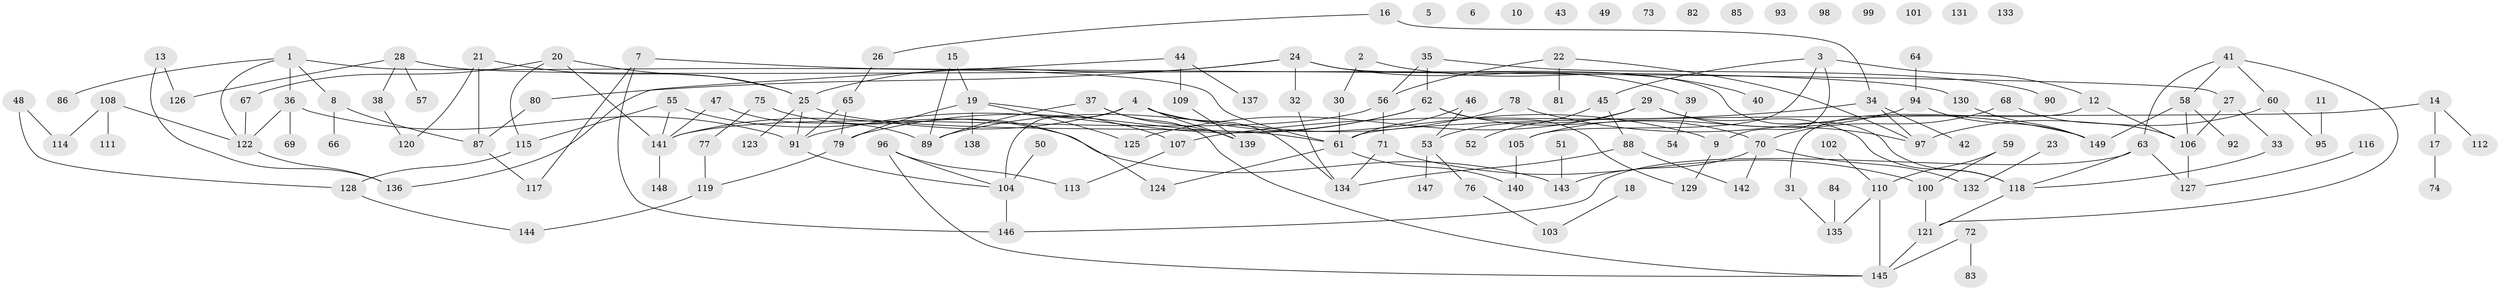 // coarse degree distribution, {2: 0.15217391304347827, 1: 0.13043478260869565, 5: 0.21739130434782608, 3: 0.1956521739130435, 4: 0.15217391304347827, 7: 0.08695652173913043, 6: 0.043478260869565216, 9: 0.021739130434782608}
// Generated by graph-tools (version 1.1) at 2025/35/03/04/25 23:35:43]
// undirected, 149 vertices, 180 edges
graph export_dot {
  node [color=gray90,style=filled];
  1;
  2;
  3;
  4;
  5;
  6;
  7;
  8;
  9;
  10;
  11;
  12;
  13;
  14;
  15;
  16;
  17;
  18;
  19;
  20;
  21;
  22;
  23;
  24;
  25;
  26;
  27;
  28;
  29;
  30;
  31;
  32;
  33;
  34;
  35;
  36;
  37;
  38;
  39;
  40;
  41;
  42;
  43;
  44;
  45;
  46;
  47;
  48;
  49;
  50;
  51;
  52;
  53;
  54;
  55;
  56;
  57;
  58;
  59;
  60;
  61;
  62;
  63;
  64;
  65;
  66;
  67;
  68;
  69;
  70;
  71;
  72;
  73;
  74;
  75;
  76;
  77;
  78;
  79;
  80;
  81;
  82;
  83;
  84;
  85;
  86;
  87;
  88;
  89;
  90;
  91;
  92;
  93;
  94;
  95;
  96;
  97;
  98;
  99;
  100;
  101;
  102;
  103;
  104;
  105;
  106;
  107;
  108;
  109;
  110;
  111;
  112;
  113;
  114;
  115;
  116;
  117;
  118;
  119;
  120;
  121;
  122;
  123;
  124;
  125;
  126;
  127;
  128;
  129;
  130;
  131;
  132;
  133;
  134;
  135;
  136;
  137;
  138;
  139;
  140;
  141;
  142;
  143;
  144;
  145;
  146;
  147;
  148;
  149;
  1 -- 8;
  1 -- 36;
  1 -- 61;
  1 -- 86;
  1 -- 122;
  2 -- 30;
  2 -- 40;
  3 -- 9;
  3 -- 12;
  3 -- 45;
  3 -- 105;
  4 -- 9;
  4 -- 104;
  4 -- 134;
  4 -- 139;
  4 -- 141;
  7 -- 27;
  7 -- 117;
  7 -- 146;
  8 -- 66;
  8 -- 87;
  9 -- 129;
  11 -- 95;
  12 -- 31;
  12 -- 106;
  13 -- 126;
  13 -- 136;
  14 -- 17;
  14 -- 61;
  14 -- 112;
  15 -- 19;
  15 -- 89;
  16 -- 26;
  16 -- 34;
  17 -- 74;
  18 -- 103;
  19 -- 79;
  19 -- 107;
  19 -- 125;
  19 -- 138;
  20 -- 25;
  20 -- 67;
  20 -- 115;
  20 -- 141;
  21 -- 25;
  21 -- 87;
  21 -- 120;
  22 -- 56;
  22 -- 81;
  22 -- 97;
  23 -- 132;
  24 -- 25;
  24 -- 32;
  24 -- 39;
  24 -- 80;
  24 -- 118;
  25 -- 61;
  25 -- 91;
  25 -- 123;
  26 -- 65;
  27 -- 33;
  27 -- 106;
  28 -- 38;
  28 -- 57;
  28 -- 126;
  28 -- 130;
  29 -- 53;
  29 -- 97;
  29 -- 118;
  29 -- 125;
  30 -- 61;
  31 -- 135;
  32 -- 134;
  33 -- 118;
  34 -- 42;
  34 -- 97;
  34 -- 107;
  35 -- 56;
  35 -- 62;
  35 -- 90;
  36 -- 69;
  36 -- 91;
  36 -- 122;
  37 -- 89;
  37 -- 139;
  37 -- 145;
  38 -- 120;
  39 -- 54;
  41 -- 58;
  41 -- 60;
  41 -- 63;
  41 -- 121;
  44 -- 109;
  44 -- 136;
  44 -- 137;
  45 -- 52;
  45 -- 88;
  46 -- 53;
  46 -- 61;
  47 -- 89;
  47 -- 141;
  48 -- 114;
  48 -- 128;
  50 -- 104;
  51 -- 143;
  53 -- 76;
  53 -- 147;
  55 -- 115;
  55 -- 141;
  55 -- 143;
  56 -- 71;
  56 -- 141;
  58 -- 92;
  58 -- 106;
  58 -- 149;
  59 -- 100;
  59 -- 110;
  60 -- 95;
  60 -- 97;
  61 -- 124;
  61 -- 140;
  62 -- 70;
  62 -- 79;
  62 -- 91;
  62 -- 129;
  63 -- 118;
  63 -- 127;
  63 -- 146;
  64 -- 94;
  65 -- 79;
  65 -- 91;
  67 -- 122;
  68 -- 70;
  68 -- 106;
  70 -- 132;
  70 -- 142;
  70 -- 143;
  71 -- 100;
  71 -- 134;
  72 -- 83;
  72 -- 145;
  75 -- 77;
  75 -- 124;
  76 -- 103;
  77 -- 119;
  78 -- 89;
  78 -- 149;
  79 -- 119;
  80 -- 87;
  84 -- 135;
  87 -- 117;
  88 -- 134;
  88 -- 142;
  91 -- 104;
  94 -- 105;
  94 -- 149;
  96 -- 104;
  96 -- 113;
  96 -- 145;
  100 -- 121;
  102 -- 110;
  104 -- 146;
  105 -- 140;
  106 -- 127;
  107 -- 113;
  108 -- 111;
  108 -- 114;
  108 -- 122;
  109 -- 139;
  110 -- 135;
  110 -- 145;
  115 -- 128;
  116 -- 127;
  118 -- 121;
  119 -- 144;
  121 -- 145;
  122 -- 136;
  128 -- 144;
  130 -- 149;
  141 -- 148;
}
